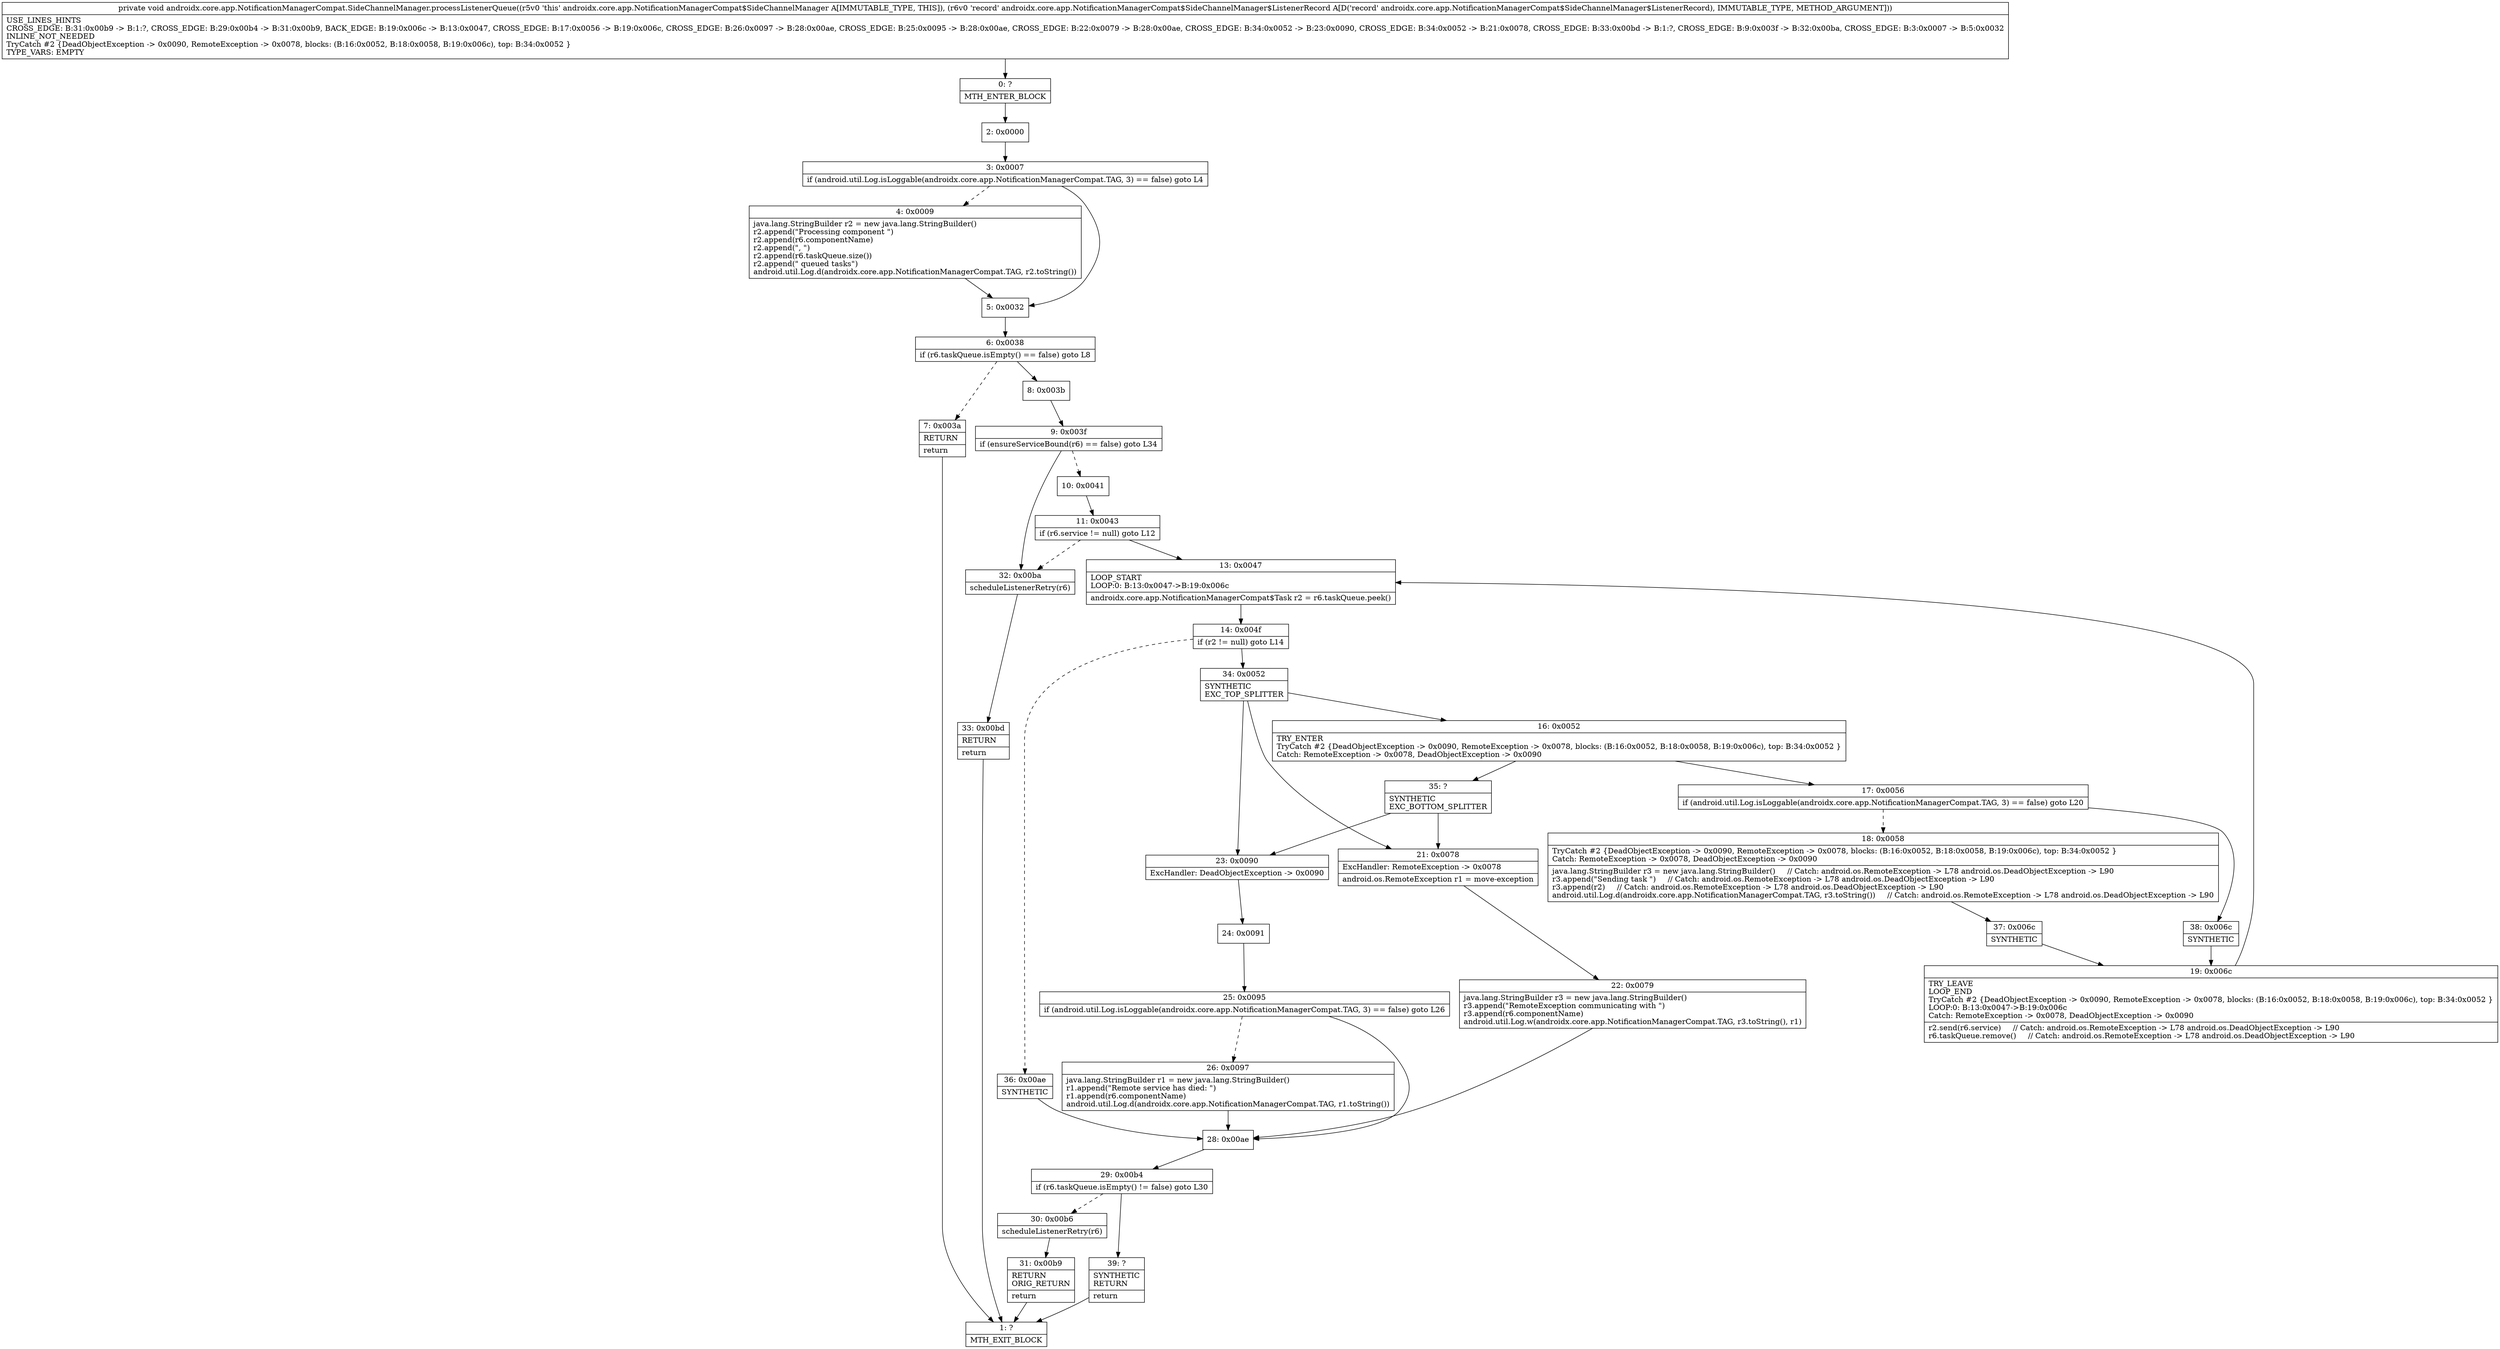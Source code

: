 digraph "CFG forandroidx.core.app.NotificationManagerCompat.SideChannelManager.processListenerQueue(Landroidx\/core\/app\/NotificationManagerCompat$SideChannelManager$ListenerRecord;)V" {
Node_0 [shape=record,label="{0\:\ ?|MTH_ENTER_BLOCK\l}"];
Node_2 [shape=record,label="{2\:\ 0x0000}"];
Node_3 [shape=record,label="{3\:\ 0x0007|if (android.util.Log.isLoggable(androidx.core.app.NotificationManagerCompat.TAG, 3) == false) goto L4\l}"];
Node_4 [shape=record,label="{4\:\ 0x0009|java.lang.StringBuilder r2 = new java.lang.StringBuilder()\lr2.append(\"Processing component \")\lr2.append(r6.componentName)\lr2.append(\", \")\lr2.append(r6.taskQueue.size())\lr2.append(\" queued tasks\")\landroid.util.Log.d(androidx.core.app.NotificationManagerCompat.TAG, r2.toString())\l}"];
Node_5 [shape=record,label="{5\:\ 0x0032}"];
Node_6 [shape=record,label="{6\:\ 0x0038|if (r6.taskQueue.isEmpty() == false) goto L8\l}"];
Node_7 [shape=record,label="{7\:\ 0x003a|RETURN\l|return\l}"];
Node_1 [shape=record,label="{1\:\ ?|MTH_EXIT_BLOCK\l}"];
Node_8 [shape=record,label="{8\:\ 0x003b}"];
Node_9 [shape=record,label="{9\:\ 0x003f|if (ensureServiceBound(r6) == false) goto L34\l}"];
Node_10 [shape=record,label="{10\:\ 0x0041}"];
Node_11 [shape=record,label="{11\:\ 0x0043|if (r6.service != null) goto L12\l}"];
Node_13 [shape=record,label="{13\:\ 0x0047|LOOP_START\lLOOP:0: B:13:0x0047\-\>B:19:0x006c\l|androidx.core.app.NotificationManagerCompat$Task r2 = r6.taskQueue.peek()\l}"];
Node_14 [shape=record,label="{14\:\ 0x004f|if (r2 != null) goto L14\l}"];
Node_34 [shape=record,label="{34\:\ 0x0052|SYNTHETIC\lEXC_TOP_SPLITTER\l}"];
Node_16 [shape=record,label="{16\:\ 0x0052|TRY_ENTER\lTryCatch #2 \{DeadObjectException \-\> 0x0090, RemoteException \-\> 0x0078, blocks: (B:16:0x0052, B:18:0x0058, B:19:0x006c), top: B:34:0x0052 \}\lCatch: RemoteException \-\> 0x0078, DeadObjectException \-\> 0x0090\l}"];
Node_17 [shape=record,label="{17\:\ 0x0056|if (android.util.Log.isLoggable(androidx.core.app.NotificationManagerCompat.TAG, 3) == false) goto L20\l}"];
Node_18 [shape=record,label="{18\:\ 0x0058|TryCatch #2 \{DeadObjectException \-\> 0x0090, RemoteException \-\> 0x0078, blocks: (B:16:0x0052, B:18:0x0058, B:19:0x006c), top: B:34:0x0052 \}\lCatch: RemoteException \-\> 0x0078, DeadObjectException \-\> 0x0090\l|java.lang.StringBuilder r3 = new java.lang.StringBuilder()     \/\/ Catch: android.os.RemoteException \-\> L78 android.os.DeadObjectException \-\> L90\lr3.append(\"Sending task \")     \/\/ Catch: android.os.RemoteException \-\> L78 android.os.DeadObjectException \-\> L90\lr3.append(r2)     \/\/ Catch: android.os.RemoteException \-\> L78 android.os.DeadObjectException \-\> L90\landroid.util.Log.d(androidx.core.app.NotificationManagerCompat.TAG, r3.toString())     \/\/ Catch: android.os.RemoteException \-\> L78 android.os.DeadObjectException \-\> L90\l}"];
Node_37 [shape=record,label="{37\:\ 0x006c|SYNTHETIC\l}"];
Node_19 [shape=record,label="{19\:\ 0x006c|TRY_LEAVE\lLOOP_END\lTryCatch #2 \{DeadObjectException \-\> 0x0090, RemoteException \-\> 0x0078, blocks: (B:16:0x0052, B:18:0x0058, B:19:0x006c), top: B:34:0x0052 \}\lLOOP:0: B:13:0x0047\-\>B:19:0x006c\lCatch: RemoteException \-\> 0x0078, DeadObjectException \-\> 0x0090\l|r2.send(r6.service)     \/\/ Catch: android.os.RemoteException \-\> L78 android.os.DeadObjectException \-\> L90\lr6.taskQueue.remove()     \/\/ Catch: android.os.RemoteException \-\> L78 android.os.DeadObjectException \-\> L90\l}"];
Node_38 [shape=record,label="{38\:\ 0x006c|SYNTHETIC\l}"];
Node_35 [shape=record,label="{35\:\ ?|SYNTHETIC\lEXC_BOTTOM_SPLITTER\l}"];
Node_23 [shape=record,label="{23\:\ 0x0090|ExcHandler: DeadObjectException \-\> 0x0090\l}"];
Node_24 [shape=record,label="{24\:\ 0x0091}"];
Node_25 [shape=record,label="{25\:\ 0x0095|if (android.util.Log.isLoggable(androidx.core.app.NotificationManagerCompat.TAG, 3) == false) goto L26\l}"];
Node_26 [shape=record,label="{26\:\ 0x0097|java.lang.StringBuilder r1 = new java.lang.StringBuilder()\lr1.append(\"Remote service has died: \")\lr1.append(r6.componentName)\landroid.util.Log.d(androidx.core.app.NotificationManagerCompat.TAG, r1.toString())\l}"];
Node_28 [shape=record,label="{28\:\ 0x00ae}"];
Node_29 [shape=record,label="{29\:\ 0x00b4|if (r6.taskQueue.isEmpty() != false) goto L30\l}"];
Node_30 [shape=record,label="{30\:\ 0x00b6|scheduleListenerRetry(r6)\l}"];
Node_31 [shape=record,label="{31\:\ 0x00b9|RETURN\lORIG_RETURN\l|return\l}"];
Node_39 [shape=record,label="{39\:\ ?|SYNTHETIC\lRETURN\l|return\l}"];
Node_21 [shape=record,label="{21\:\ 0x0078|ExcHandler: RemoteException \-\> 0x0078\l|android.os.RemoteException r1 = move\-exception\l}"];
Node_22 [shape=record,label="{22\:\ 0x0079|java.lang.StringBuilder r3 = new java.lang.StringBuilder()\lr3.append(\"RemoteException communicating with \")\lr3.append(r6.componentName)\landroid.util.Log.w(androidx.core.app.NotificationManagerCompat.TAG, r3.toString(), r1)\l}"];
Node_36 [shape=record,label="{36\:\ 0x00ae|SYNTHETIC\l}"];
Node_32 [shape=record,label="{32\:\ 0x00ba|scheduleListenerRetry(r6)\l}"];
Node_33 [shape=record,label="{33\:\ 0x00bd|RETURN\l|return\l}"];
MethodNode[shape=record,label="{private void androidx.core.app.NotificationManagerCompat.SideChannelManager.processListenerQueue((r5v0 'this' androidx.core.app.NotificationManagerCompat$SideChannelManager A[IMMUTABLE_TYPE, THIS]), (r6v0 'record' androidx.core.app.NotificationManagerCompat$SideChannelManager$ListenerRecord A[D('record' androidx.core.app.NotificationManagerCompat$SideChannelManager$ListenerRecord), IMMUTABLE_TYPE, METHOD_ARGUMENT]))  | USE_LINES_HINTS\lCROSS_EDGE: B:31:0x00b9 \-\> B:1:?, CROSS_EDGE: B:29:0x00b4 \-\> B:31:0x00b9, BACK_EDGE: B:19:0x006c \-\> B:13:0x0047, CROSS_EDGE: B:17:0x0056 \-\> B:19:0x006c, CROSS_EDGE: B:26:0x0097 \-\> B:28:0x00ae, CROSS_EDGE: B:25:0x0095 \-\> B:28:0x00ae, CROSS_EDGE: B:22:0x0079 \-\> B:28:0x00ae, CROSS_EDGE: B:34:0x0052 \-\> B:23:0x0090, CROSS_EDGE: B:34:0x0052 \-\> B:21:0x0078, CROSS_EDGE: B:33:0x00bd \-\> B:1:?, CROSS_EDGE: B:9:0x003f \-\> B:32:0x00ba, CROSS_EDGE: B:3:0x0007 \-\> B:5:0x0032\lINLINE_NOT_NEEDED\lTryCatch #2 \{DeadObjectException \-\> 0x0090, RemoteException \-\> 0x0078, blocks: (B:16:0x0052, B:18:0x0058, B:19:0x006c), top: B:34:0x0052 \}\lTYPE_VARS: EMPTY\l}"];
MethodNode -> Node_0;Node_0 -> Node_2;
Node_2 -> Node_3;
Node_3 -> Node_4[style=dashed];
Node_3 -> Node_5;
Node_4 -> Node_5;
Node_5 -> Node_6;
Node_6 -> Node_7[style=dashed];
Node_6 -> Node_8;
Node_7 -> Node_1;
Node_8 -> Node_9;
Node_9 -> Node_10[style=dashed];
Node_9 -> Node_32;
Node_10 -> Node_11;
Node_11 -> Node_13;
Node_11 -> Node_32[style=dashed];
Node_13 -> Node_14;
Node_14 -> Node_34;
Node_14 -> Node_36[style=dashed];
Node_34 -> Node_16;
Node_34 -> Node_23;
Node_34 -> Node_21;
Node_16 -> Node_17;
Node_16 -> Node_35;
Node_17 -> Node_18[style=dashed];
Node_17 -> Node_38;
Node_18 -> Node_37;
Node_37 -> Node_19;
Node_19 -> Node_13;
Node_38 -> Node_19;
Node_35 -> Node_23;
Node_35 -> Node_21;
Node_23 -> Node_24;
Node_24 -> Node_25;
Node_25 -> Node_26[style=dashed];
Node_25 -> Node_28;
Node_26 -> Node_28;
Node_28 -> Node_29;
Node_29 -> Node_30[style=dashed];
Node_29 -> Node_39;
Node_30 -> Node_31;
Node_31 -> Node_1;
Node_39 -> Node_1;
Node_21 -> Node_22;
Node_22 -> Node_28;
Node_36 -> Node_28;
Node_32 -> Node_33;
Node_33 -> Node_1;
}

